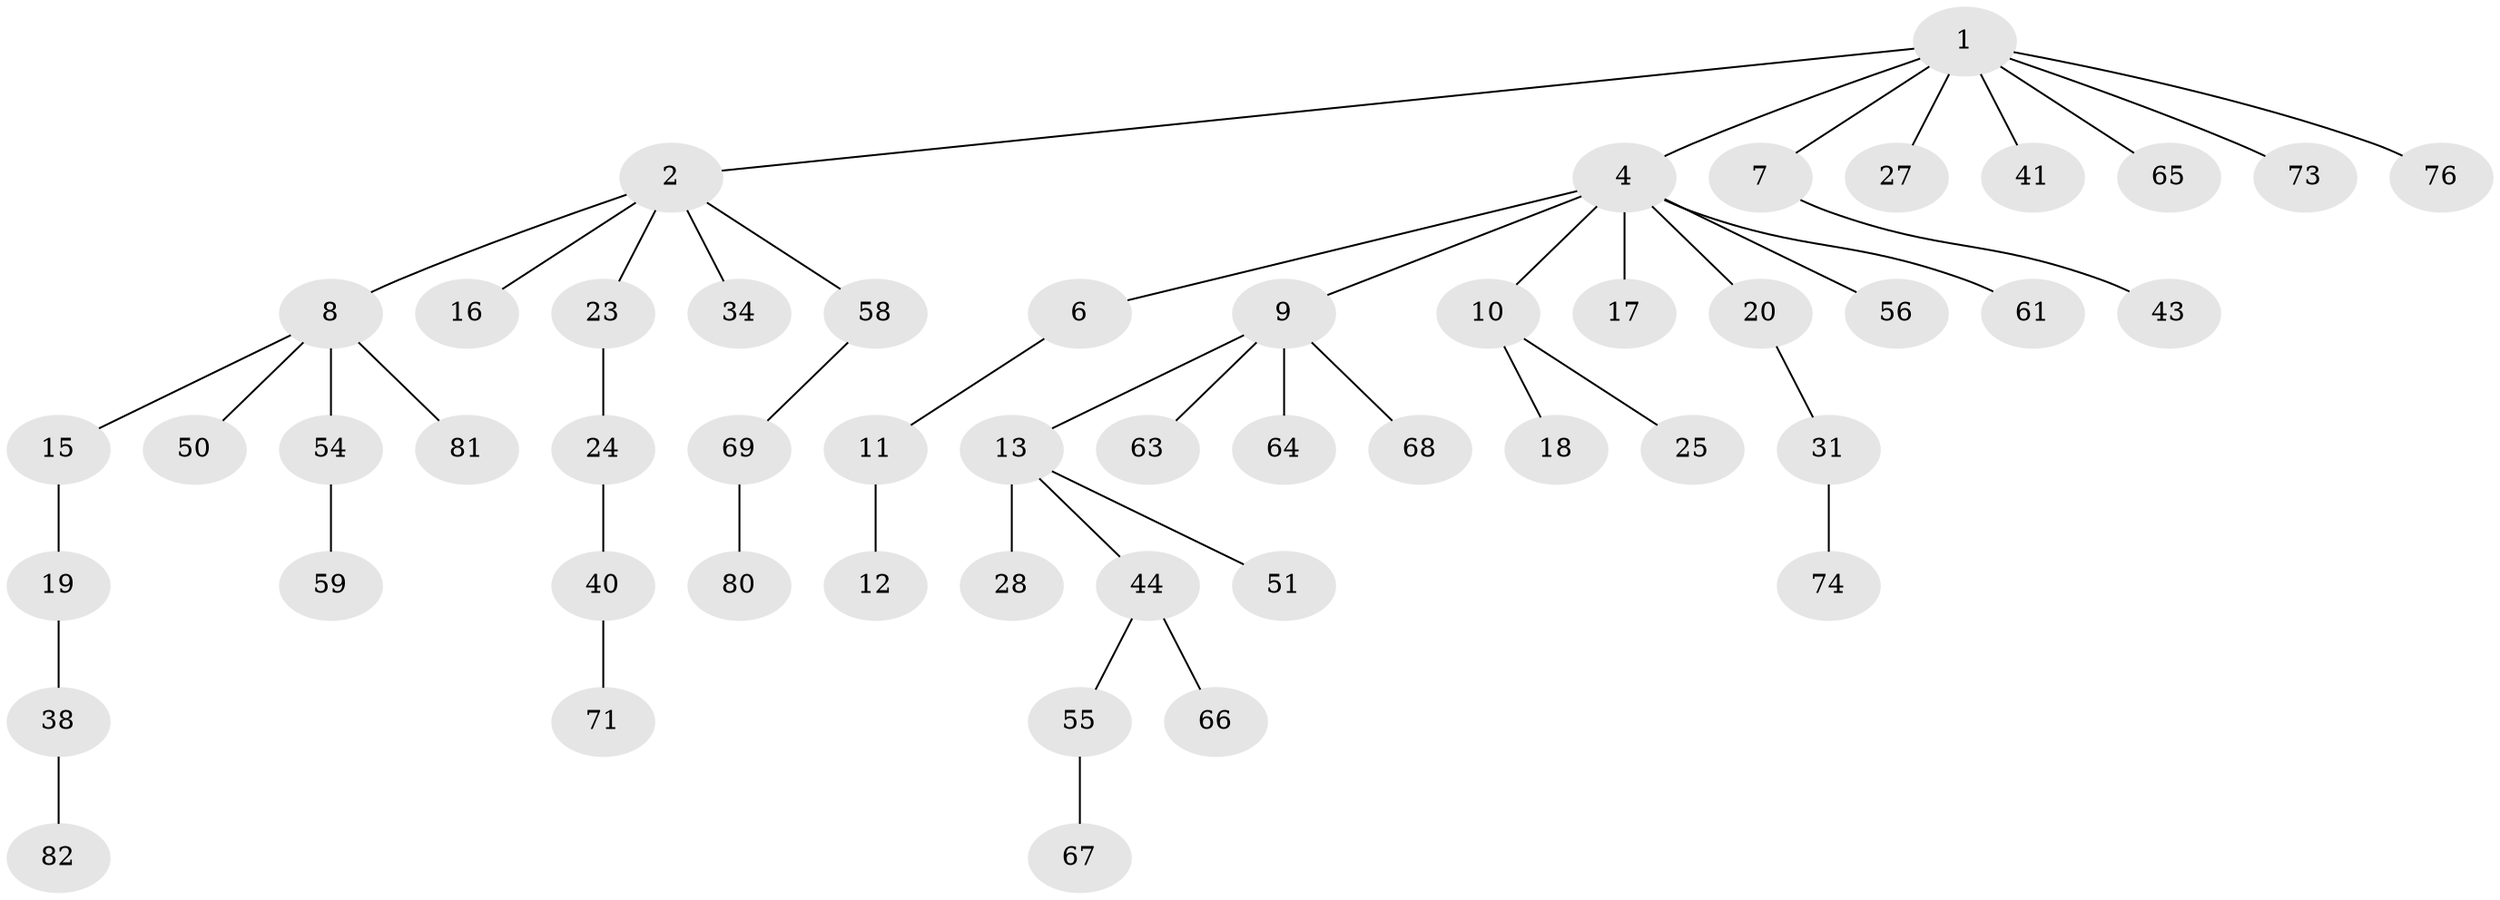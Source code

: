 // Generated by graph-tools (version 1.1) at 2025/24/03/03/25 07:24:07]
// undirected, 51 vertices, 50 edges
graph export_dot {
graph [start="1"]
  node [color=gray90,style=filled];
  1 [super="+35"];
  2 [super="+3"];
  4 [super="+5"];
  6 [super="+39"];
  7 [super="+33"];
  8 [super="+30"];
  9 [super="+26"];
  10;
  11 [super="+14"];
  12 [super="+21"];
  13 [super="+22"];
  15 [super="+47"];
  16 [super="+53"];
  17;
  18 [super="+29"];
  19 [super="+36"];
  20;
  23 [super="+37"];
  24 [super="+42"];
  25 [super="+49"];
  27 [super="+32"];
  28 [super="+45"];
  31 [super="+70"];
  34;
  38 [super="+46"];
  40 [super="+52"];
  41 [super="+48"];
  43 [super="+57"];
  44 [super="+72"];
  50;
  51 [super="+60"];
  54;
  55 [super="+62"];
  56;
  58 [super="+78"];
  59 [super="+77"];
  61;
  63;
  64;
  65;
  66;
  67;
  68;
  69;
  71 [super="+75"];
  73 [super="+79"];
  74;
  76;
  80;
  81;
  82;
  1 -- 2;
  1 -- 4;
  1 -- 7;
  1 -- 27;
  1 -- 41;
  1 -- 65;
  1 -- 76;
  1 -- 73;
  2 -- 23;
  2 -- 58;
  2 -- 8;
  2 -- 16;
  2 -- 34;
  4 -- 6;
  4 -- 9;
  4 -- 10;
  4 -- 17;
  4 -- 20;
  4 -- 61;
  4 -- 56;
  6 -- 11;
  7 -- 43;
  8 -- 15;
  8 -- 54;
  8 -- 81;
  8 -- 50;
  9 -- 13;
  9 -- 64;
  9 -- 68;
  9 -- 63;
  10 -- 18;
  10 -- 25;
  11 -- 12;
  13 -- 28;
  13 -- 44;
  13 -- 51;
  15 -- 19;
  19 -- 38;
  20 -- 31;
  23 -- 24;
  24 -- 40;
  31 -- 74;
  38 -- 82;
  40 -- 71;
  44 -- 55;
  44 -- 66;
  54 -- 59;
  55 -- 67;
  58 -- 69;
  69 -- 80;
}
